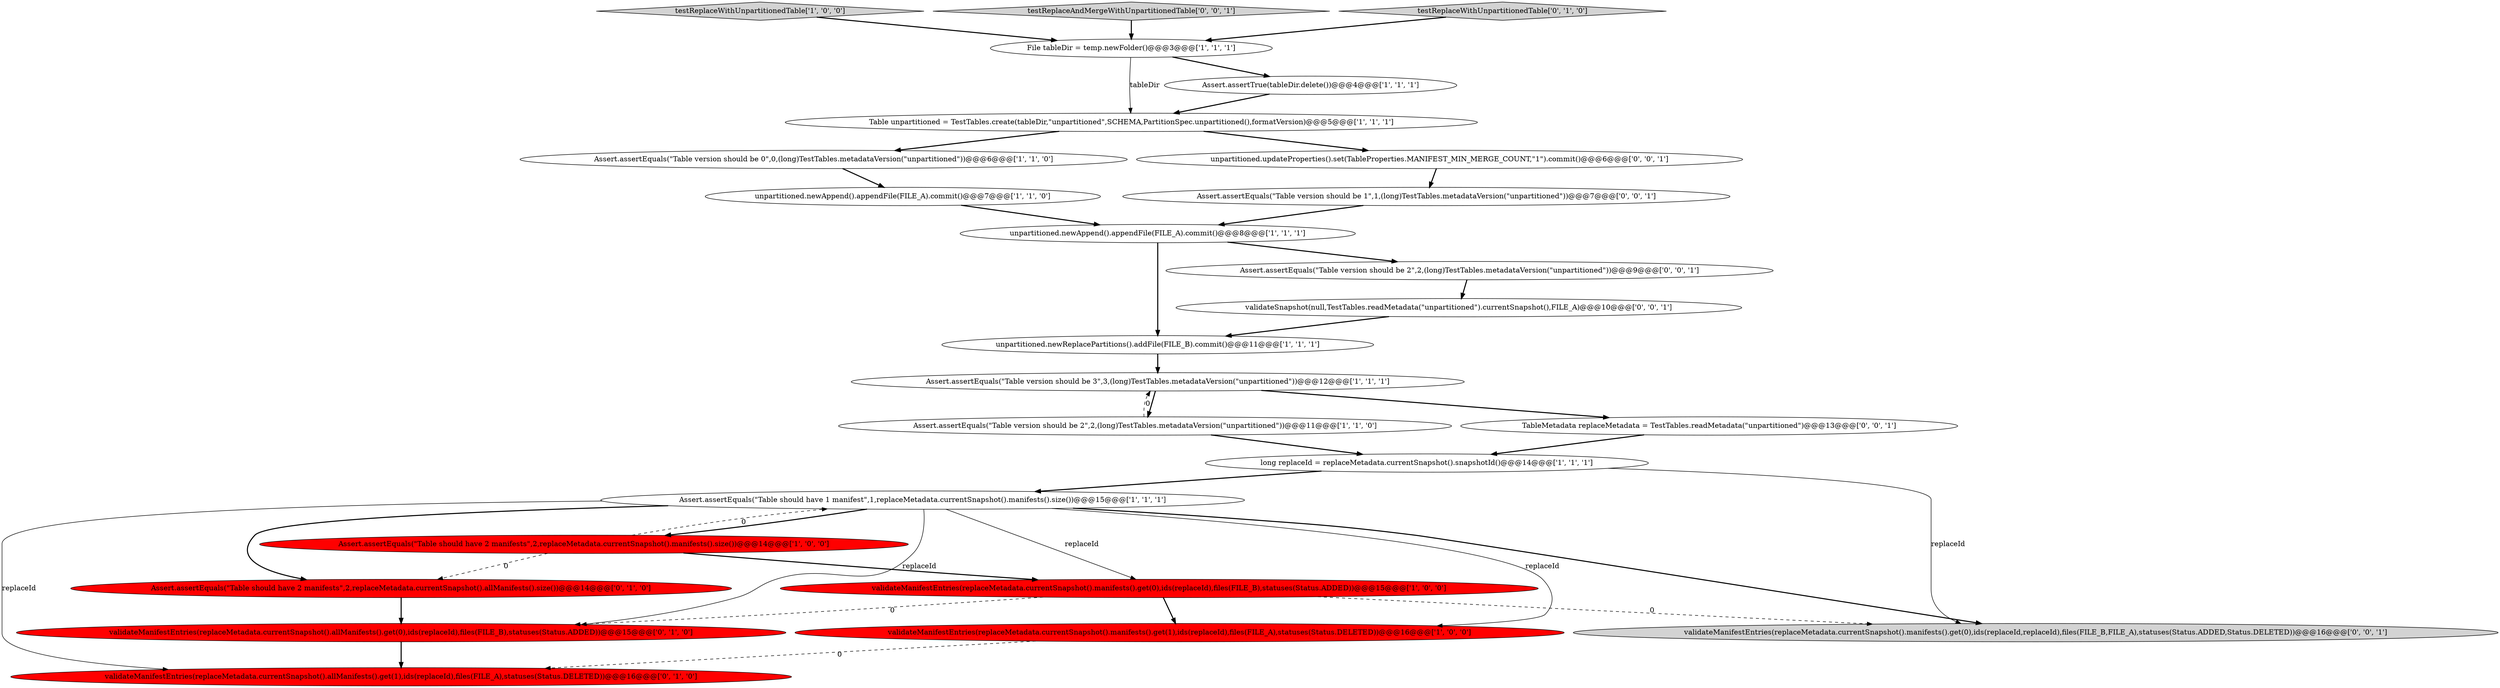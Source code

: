 digraph {
3 [style = filled, label = "Assert.assertEquals(\"Table version should be 0\",0,(long)TestTables.metadataVersion(\"unpartitioned\"))@@@6@@@['1', '1', '0']", fillcolor = white, shape = ellipse image = "AAA0AAABBB1BBB"];
4 [style = filled, label = "File tableDir = temp.newFolder()@@@3@@@['1', '1', '1']", fillcolor = white, shape = ellipse image = "AAA0AAABBB1BBB"];
12 [style = filled, label = "Table unpartitioned = TestTables.create(tableDir,\"unpartitioned\",SCHEMA,PartitionSpec.unpartitioned(),formatVersion)@@@5@@@['1', '1', '1']", fillcolor = white, shape = ellipse image = "AAA0AAABBB1BBB"];
21 [style = filled, label = "Assert.assertEquals(\"Table version should be 1\",1,(long)TestTables.metadataVersion(\"unpartitioned\"))@@@7@@@['0', '0', '1']", fillcolor = white, shape = ellipse image = "AAA0AAABBB3BBB"];
9 [style = filled, label = "Assert.assertEquals(\"Table should have 1 manifest\",1,replaceMetadata.currentSnapshot().manifests().size())@@@15@@@['1', '1', '1']", fillcolor = white, shape = ellipse image = "AAA0AAABBB1BBB"];
25 [style = filled, label = "validateManifestEntries(replaceMetadata.currentSnapshot().manifests().get(0),ids(replaceId,replaceId),files(FILE_B,FILE_A),statuses(Status.ADDED,Status.DELETED))@@@16@@@['0', '0', '1']", fillcolor = lightgray, shape = ellipse image = "AAA0AAABBB3BBB"];
13 [style = filled, label = "Assert.assertEquals(\"Table version should be 2\",2,(long)TestTables.metadataVersion(\"unpartitioned\"))@@@11@@@['1', '1', '0']", fillcolor = white, shape = ellipse image = "AAA0AAABBB1BBB"];
5 [style = filled, label = "unpartitioned.newAppend().appendFile(FILE_A).commit()@@@7@@@['1', '1', '0']", fillcolor = white, shape = ellipse image = "AAA0AAABBB1BBB"];
17 [style = filled, label = "Assert.assertEquals(\"Table should have 2 manifests\",2,replaceMetadata.currentSnapshot().allManifests().size())@@@14@@@['0', '1', '0']", fillcolor = red, shape = ellipse image = "AAA1AAABBB2BBB"];
18 [style = filled, label = "validateManifestEntries(replaceMetadata.currentSnapshot().allManifests().get(1),ids(replaceId),files(FILE_A),statuses(Status.DELETED))@@@16@@@['0', '1', '0']", fillcolor = red, shape = ellipse image = "AAA1AAABBB2BBB"];
22 [style = filled, label = "TableMetadata replaceMetadata = TestTables.readMetadata(\"unpartitioned\")@@@13@@@['0', '0', '1']", fillcolor = white, shape = ellipse image = "AAA0AAABBB3BBB"];
10 [style = filled, label = "validateManifestEntries(replaceMetadata.currentSnapshot().manifests().get(0),ids(replaceId),files(FILE_B),statuses(Status.ADDED))@@@15@@@['1', '0', '0']", fillcolor = red, shape = ellipse image = "AAA1AAABBB1BBB"];
24 [style = filled, label = "validateSnapshot(null,TestTables.readMetadata(\"unpartitioned\").currentSnapshot(),FILE_A)@@@10@@@['0', '0', '1']", fillcolor = white, shape = ellipse image = "AAA0AAABBB3BBB"];
15 [style = filled, label = "validateManifestEntries(replaceMetadata.currentSnapshot().allManifests().get(0),ids(replaceId),files(FILE_B),statuses(Status.ADDED))@@@15@@@['0', '1', '0']", fillcolor = red, shape = ellipse image = "AAA1AAABBB2BBB"];
6 [style = filled, label = "unpartitioned.newAppend().appendFile(FILE_A).commit()@@@8@@@['1', '1', '1']", fillcolor = white, shape = ellipse image = "AAA0AAABBB1BBB"];
1 [style = filled, label = "Assert.assertEquals(\"Table should have 2 manifests\",2,replaceMetadata.currentSnapshot().manifests().size())@@@14@@@['1', '0', '0']", fillcolor = red, shape = ellipse image = "AAA1AAABBB1BBB"];
0 [style = filled, label = "long replaceId = replaceMetadata.currentSnapshot().snapshotId()@@@14@@@['1', '1', '1']", fillcolor = white, shape = ellipse image = "AAA0AAABBB1BBB"];
2 [style = filled, label = "validateManifestEntries(replaceMetadata.currentSnapshot().manifests().get(1),ids(replaceId),files(FILE_A),statuses(Status.DELETED))@@@16@@@['1', '0', '0']", fillcolor = red, shape = ellipse image = "AAA1AAABBB1BBB"];
7 [style = filled, label = "testReplaceWithUnpartitionedTable['1', '0', '0']", fillcolor = lightgray, shape = diamond image = "AAA0AAABBB1BBB"];
14 [style = filled, label = "unpartitioned.newReplacePartitions().addFile(FILE_B).commit()@@@11@@@['1', '1', '1']", fillcolor = white, shape = ellipse image = "AAA0AAABBB1BBB"];
23 [style = filled, label = "testReplaceAndMergeWithUnpartitionedTable['0', '0', '1']", fillcolor = lightgray, shape = diamond image = "AAA0AAABBB3BBB"];
20 [style = filled, label = "Assert.assertEquals(\"Table version should be 2\",2,(long)TestTables.metadataVersion(\"unpartitioned\"))@@@9@@@['0', '0', '1']", fillcolor = white, shape = ellipse image = "AAA0AAABBB3BBB"];
19 [style = filled, label = "unpartitioned.updateProperties().set(TableProperties.MANIFEST_MIN_MERGE_COUNT,\"1\").commit()@@@6@@@['0', '0', '1']", fillcolor = white, shape = ellipse image = "AAA0AAABBB3BBB"];
8 [style = filled, label = "Assert.assertEquals(\"Table version should be 3\",3,(long)TestTables.metadataVersion(\"unpartitioned\"))@@@12@@@['1', '1', '1']", fillcolor = white, shape = ellipse image = "AAA0AAABBB1BBB"];
16 [style = filled, label = "testReplaceWithUnpartitionedTable['0', '1', '0']", fillcolor = lightgray, shape = diamond image = "AAA0AAABBB2BBB"];
11 [style = filled, label = "Assert.assertTrue(tableDir.delete())@@@4@@@['1', '1', '1']", fillcolor = white, shape = ellipse image = "AAA0AAABBB1BBB"];
10->15 [style = dashed, label="0"];
0->9 [style = bold, label=""];
21->6 [style = bold, label=""];
23->4 [style = bold, label=""];
1->9 [style = dashed, label="0"];
9->17 [style = bold, label=""];
11->12 [style = bold, label=""];
7->4 [style = bold, label=""];
15->18 [style = bold, label=""];
8->22 [style = bold, label=""];
24->14 [style = bold, label=""];
6->14 [style = bold, label=""];
6->20 [style = bold, label=""];
3->5 [style = bold, label=""];
1->17 [style = dashed, label="0"];
13->8 [style = dashed, label="0"];
22->0 [style = bold, label=""];
5->6 [style = bold, label=""];
9->18 [style = solid, label="replaceId"];
9->25 [style = bold, label=""];
0->25 [style = solid, label="replaceId"];
9->2 [style = solid, label="replaceId"];
17->15 [style = bold, label=""];
2->18 [style = dashed, label="0"];
9->10 [style = solid, label="replaceId"];
10->2 [style = bold, label=""];
14->8 [style = bold, label=""];
12->3 [style = bold, label=""];
16->4 [style = bold, label=""];
9->1 [style = bold, label=""];
4->11 [style = bold, label=""];
12->19 [style = bold, label=""];
1->10 [style = bold, label=""];
20->24 [style = bold, label=""];
4->12 [style = solid, label="tableDir"];
10->25 [style = dashed, label="0"];
8->13 [style = bold, label=""];
9->15 [style = solid, label="replaceId"];
13->0 [style = bold, label=""];
19->21 [style = bold, label=""];
}
